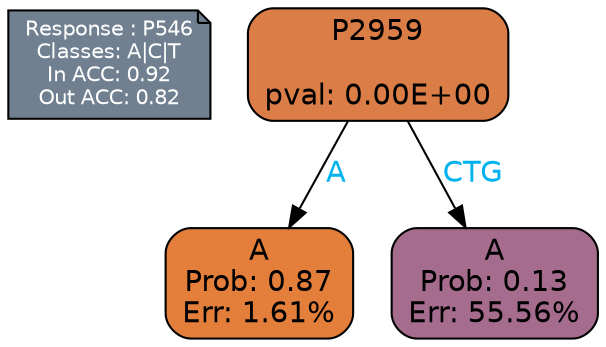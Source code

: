 digraph Tree {
node [shape=box, style="filled, rounded", color="black", fontname=helvetica] ;
graph [ranksep=equally, splines=polylines, bgcolor=transparent, dpi=600] ;
edge [fontname=helvetica] ;
LEGEND [label="Response : P546
Classes: A|C|T
In ACC: 0.92
Out ACC: 0.82
",shape=note,align=left,style=filled,fillcolor="slategray",fontcolor="white",fontsize=10];1 [label="P2959

pval: 0.00E+00", fillcolor="#db7d46"] ;
2 [label="A
Prob: 0.87
Err: 1.61%", fillcolor="#e37f3b"] ;
3 [label="A
Prob: 0.13
Err: 55.56%", fillcolor="#a56c8d"] ;
1 -> 2 [label="A",fontcolor=deepskyblue2] ;
1 -> 3 [label="CTG",fontcolor=deepskyblue2] ;
{rank = same; 2;3;}{rank = same; LEGEND;1;}}